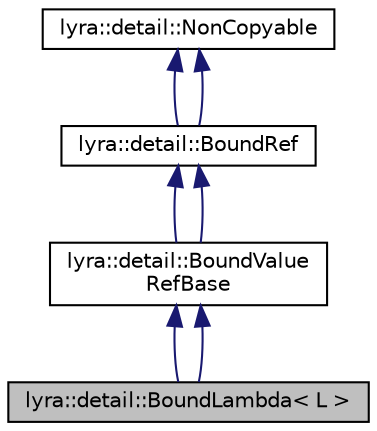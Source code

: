 digraph "lyra::detail::BoundLambda&lt; L &gt;"
{
 // INTERACTIVE_SVG=YES
 // LATEX_PDF_SIZE
  edge [fontname="Helvetica",fontsize="10",labelfontname="Helvetica",labelfontsize="10"];
  node [fontname="Helvetica",fontsize="10",shape=record];
  Node1 [label="lyra::detail::BoundLambda\< L \>",height=0.2,width=0.4,color="black", fillcolor="grey75", style="filled", fontcolor="black",tooltip=" "];
  Node2 -> Node1 [dir="back",color="midnightblue",fontsize="10",style="solid",fontname="Helvetica"];
  Node2 [label="lyra::detail::BoundValue\lRefBase",height=0.2,width=0.4,color="black", fillcolor="white", style="filled",URL="$structlyra_1_1detail_1_1_bound_value_ref_base.html",tooltip=" "];
  Node3 -> Node2 [dir="back",color="midnightblue",fontsize="10",style="solid",fontname="Helvetica"];
  Node3 [label="lyra::detail::BoundRef",height=0.2,width=0.4,color="black", fillcolor="white", style="filled",URL="$structlyra_1_1detail_1_1_bound_ref.html",tooltip=" "];
  Node4 -> Node3 [dir="back",color="midnightblue",fontsize="10",style="solid",fontname="Helvetica"];
  Node4 [label="lyra::detail::NonCopyable",height=0.2,width=0.4,color="black", fillcolor="white", style="filled",URL="$structlyra_1_1detail_1_1_non_copyable.html",tooltip=" "];
  Node4 -> Node3 [dir="back",color="midnightblue",fontsize="10",style="solid",fontname="Helvetica"];
  Node3 -> Node2 [dir="back",color="midnightblue",fontsize="10",style="solid",fontname="Helvetica"];
  Node2 -> Node1 [dir="back",color="midnightblue",fontsize="10",style="solid",fontname="Helvetica"];
}
